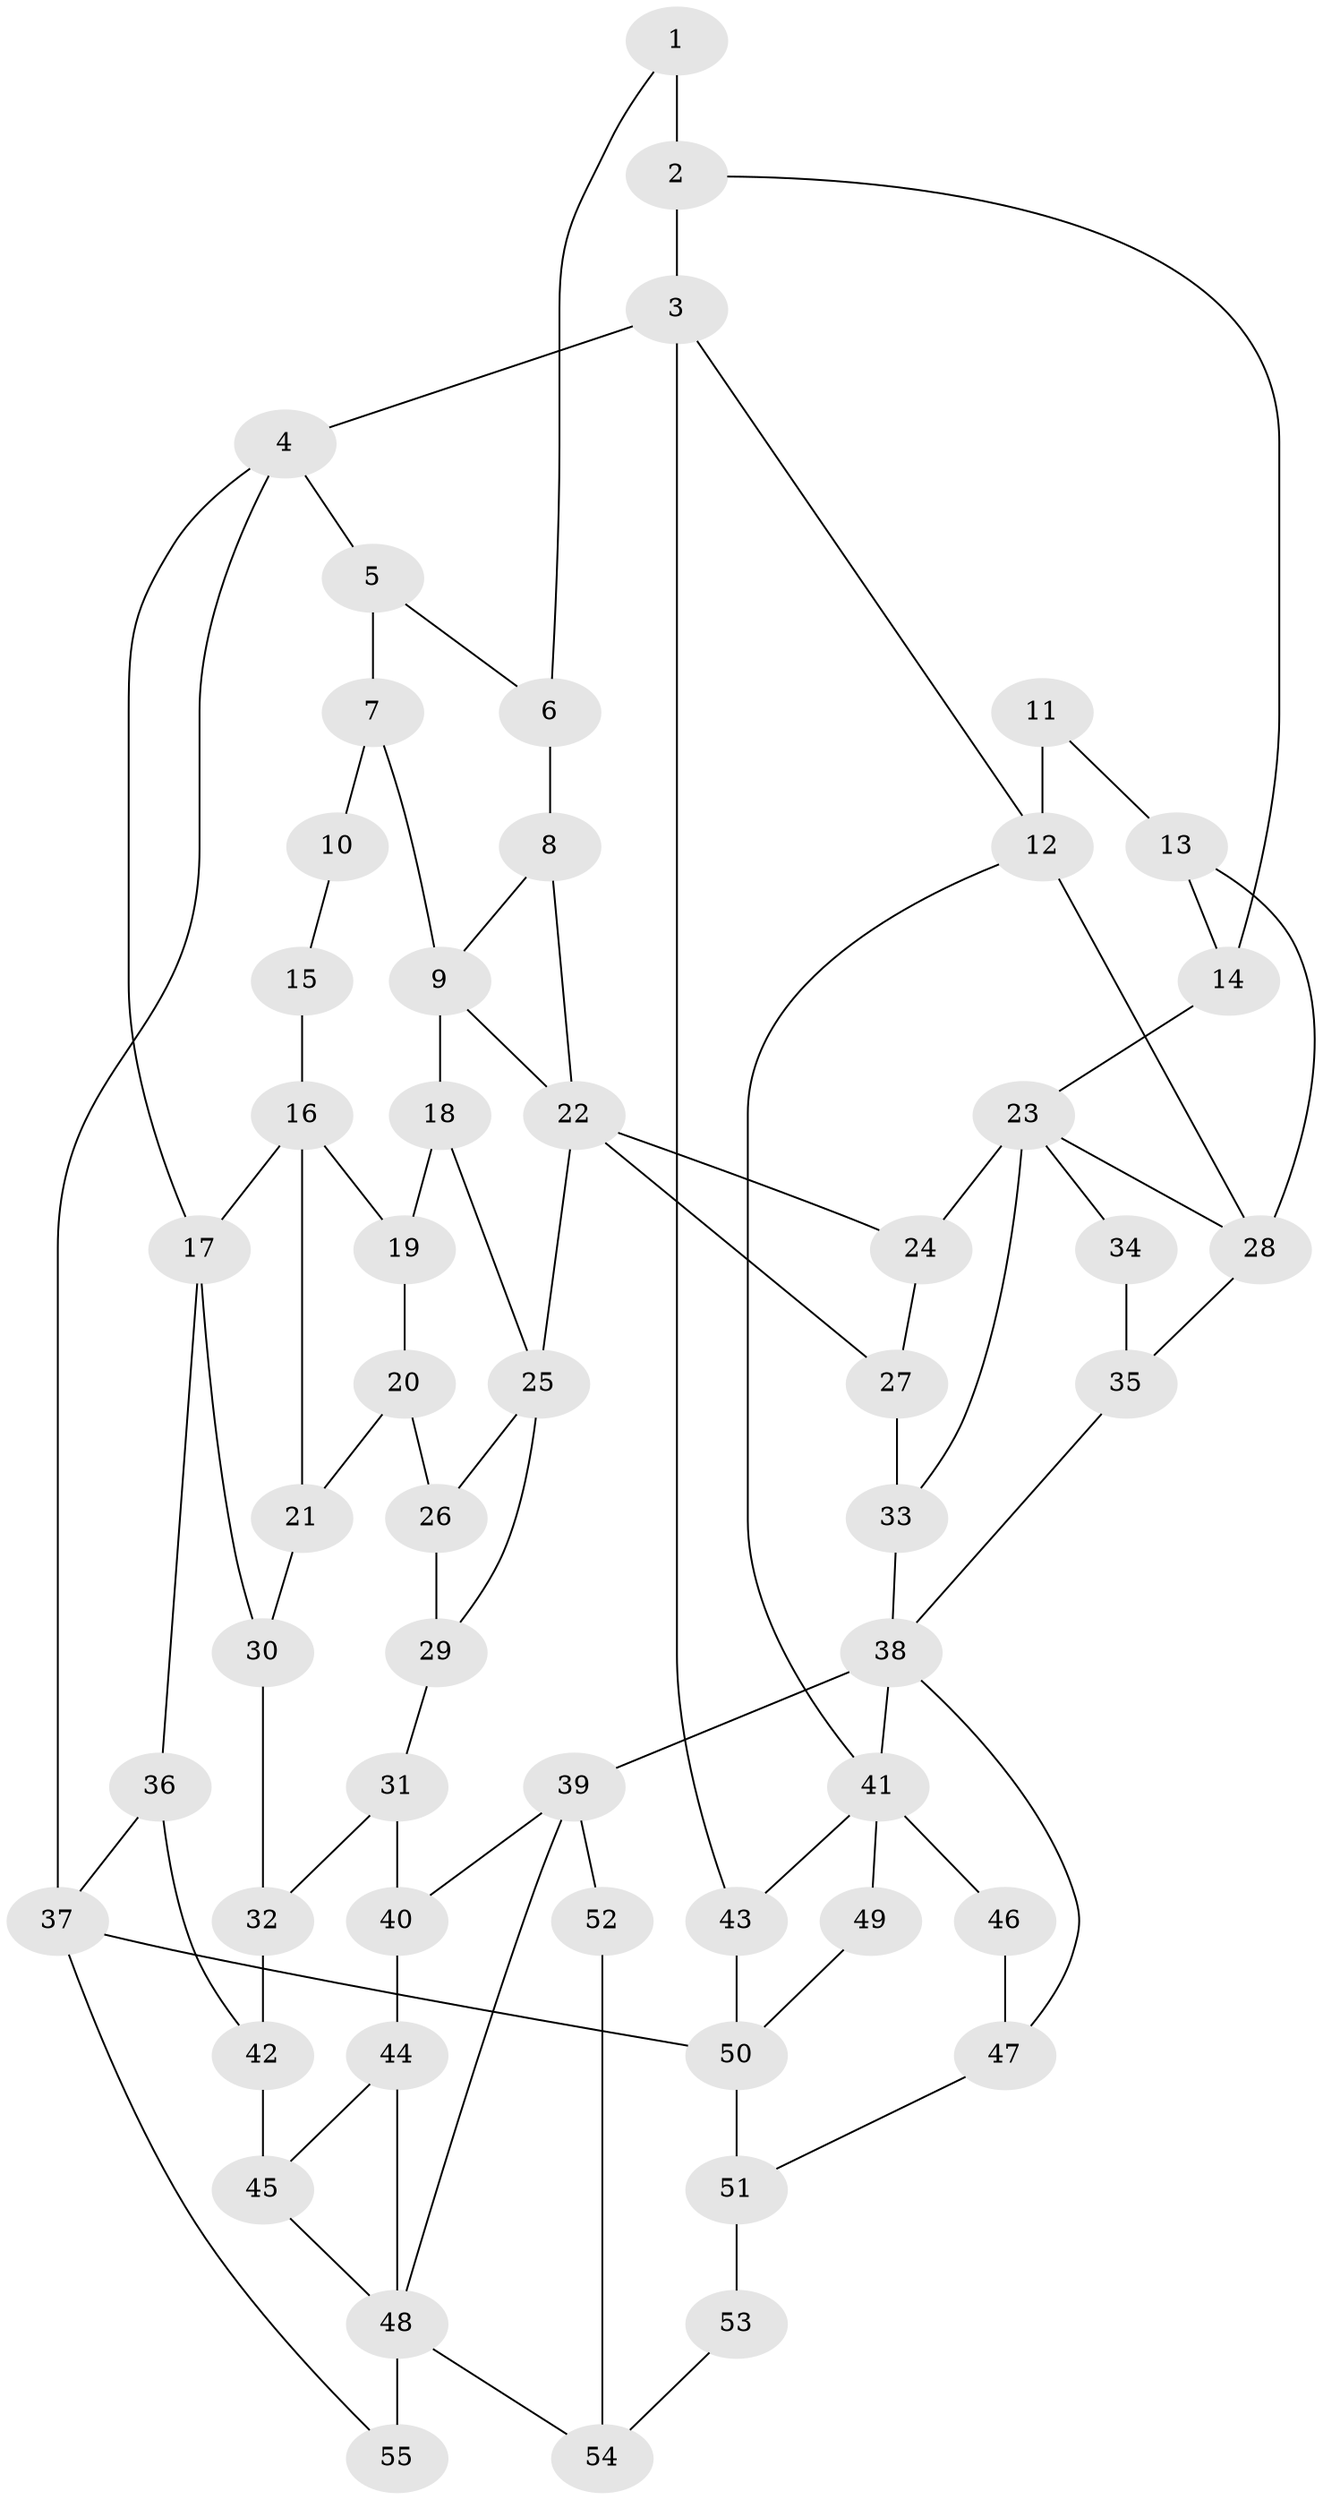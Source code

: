 // original degree distribution, {4: 0.22018348623853212, 5: 0.5137614678899083, 6: 0.22935779816513763, 3: 0.03669724770642202}
// Generated by graph-tools (version 1.1) at 2025/38/03/09/25 02:38:37]
// undirected, 55 vertices, 88 edges
graph export_dot {
graph [start="1"]
  node [color=gray90,style=filled];
  1;
  2;
  3;
  4;
  5;
  6;
  7;
  8;
  9;
  10;
  11;
  12;
  13;
  14;
  15;
  16;
  17;
  18;
  19;
  20;
  21;
  22;
  23;
  24;
  25;
  26;
  27;
  28;
  29;
  30;
  31;
  32;
  33;
  34;
  35;
  36;
  37;
  38;
  39;
  40;
  41;
  42;
  43;
  44;
  45;
  46;
  47;
  48;
  49;
  50;
  51;
  52;
  53;
  54;
  55;
  1 -- 2 [weight=2.0];
  1 -- 6 [weight=1.0];
  2 -- 3 [weight=1.0];
  2 -- 14 [weight=1.0];
  3 -- 4 [weight=1.0];
  3 -- 12 [weight=1.0];
  3 -- 43 [weight=1.0];
  4 -- 5 [weight=1.0];
  4 -- 17 [weight=1.0];
  4 -- 37 [weight=1.0];
  5 -- 6 [weight=1.0];
  5 -- 7 [weight=2.0];
  6 -- 8 [weight=1.0];
  7 -- 9 [weight=2.0];
  7 -- 10 [weight=2.0];
  8 -- 9 [weight=1.0];
  8 -- 22 [weight=1.0];
  9 -- 18 [weight=2.0];
  9 -- 22 [weight=1.0];
  10 -- 15 [weight=1.0];
  11 -- 12 [weight=2.0];
  11 -- 13 [weight=1.0];
  12 -- 28 [weight=2.0];
  12 -- 41 [weight=1.0];
  13 -- 14 [weight=1.0];
  13 -- 28 [weight=1.0];
  14 -- 23 [weight=1.0];
  15 -- 16 [weight=2.0];
  16 -- 17 [weight=2.0];
  16 -- 19 [weight=1.0];
  16 -- 21 [weight=1.0];
  17 -- 30 [weight=1.0];
  17 -- 36 [weight=1.0];
  18 -- 19 [weight=1.0];
  18 -- 25 [weight=1.0];
  19 -- 20 [weight=1.0];
  20 -- 21 [weight=1.0];
  20 -- 26 [weight=1.0];
  21 -- 30 [weight=1.0];
  22 -- 24 [weight=1.0];
  22 -- 25 [weight=1.0];
  22 -- 27 [weight=1.0];
  23 -- 24 [weight=1.0];
  23 -- 28 [weight=1.0];
  23 -- 33 [weight=1.0];
  23 -- 34 [weight=2.0];
  24 -- 27 [weight=1.0];
  25 -- 26 [weight=1.0];
  25 -- 29 [weight=1.0];
  26 -- 29 [weight=1.0];
  27 -- 33 [weight=1.0];
  28 -- 35 [weight=1.0];
  29 -- 31 [weight=1.0];
  30 -- 32 [weight=1.0];
  31 -- 32 [weight=1.0];
  31 -- 40 [weight=1.0];
  32 -- 42 [weight=1.0];
  33 -- 38 [weight=1.0];
  34 -- 35 [weight=1.0];
  35 -- 38 [weight=1.0];
  36 -- 37 [weight=1.0];
  36 -- 42 [weight=1.0];
  37 -- 50 [weight=1.0];
  37 -- 55 [weight=1.0];
  38 -- 39 [weight=2.0];
  38 -- 41 [weight=1.0];
  38 -- 47 [weight=1.0];
  39 -- 40 [weight=1.0];
  39 -- 48 [weight=1.0];
  39 -- 52 [weight=2.0];
  40 -- 44 [weight=1.0];
  41 -- 43 [weight=1.0];
  41 -- 46 [weight=2.0];
  41 -- 49 [weight=1.0];
  42 -- 45 [weight=4.0];
  43 -- 50 [weight=2.0];
  44 -- 45 [weight=1.0];
  44 -- 48 [weight=1.0];
  45 -- 48 [weight=1.0];
  46 -- 47 [weight=1.0];
  47 -- 51 [weight=1.0];
  48 -- 54 [weight=1.0];
  48 -- 55 [weight=2.0];
  49 -- 50 [weight=2.0];
  50 -- 51 [weight=2.0];
  51 -- 53 [weight=2.0];
  52 -- 54 [weight=1.0];
  53 -- 54 [weight=1.0];
}
